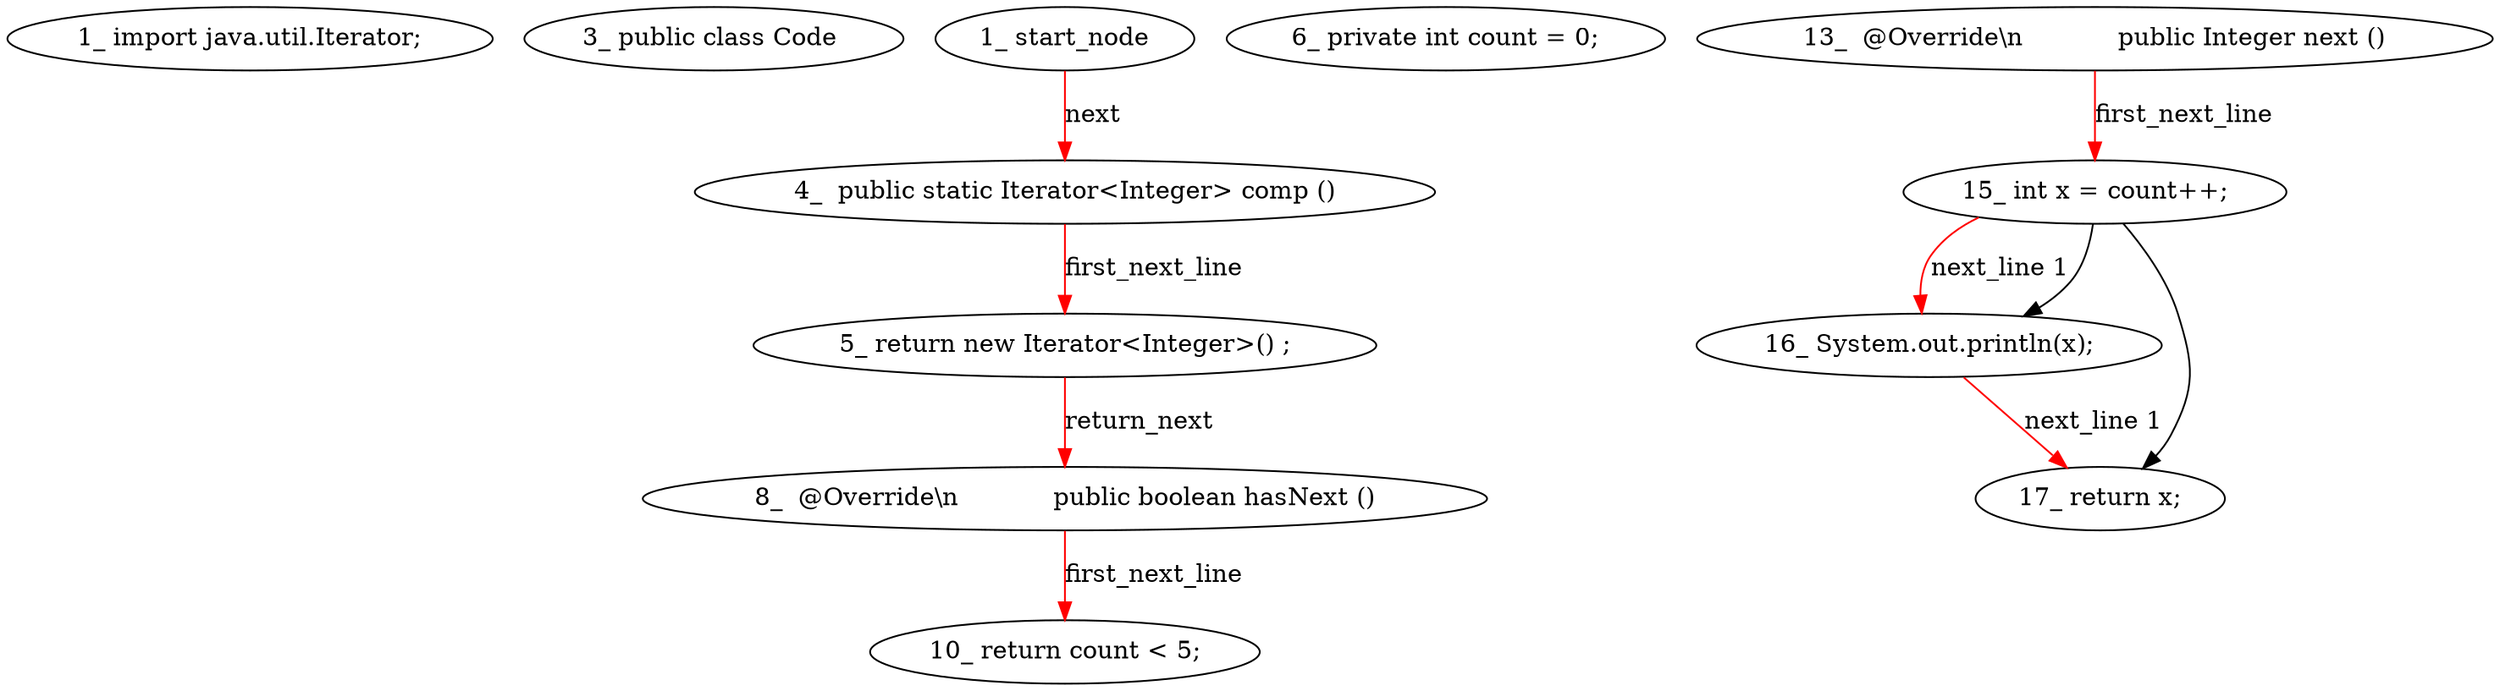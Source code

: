 digraph  {
6 [label="1_\ import\ java\.util\.Iterator;", type_label=expression_statement];
12 [label="3_\ public\ class\ Code\ ", type_label=class_declaration];
16 [label="4_\ \ public\ static\ Iterator<Integer>\ comp\ \(\)", type_label=method_declaration];
25 [label="5_\ return\ new\ Iterator<Integer>\(\)\ ;", type_label=expression_statement];
33 [label="6_\ private\ int\ count\ =\ 0;", type_label=expression_statement];
39 [label="8_\ \ @Override\\n\ \ \ \ \ \ \ \ \ \ \ \ public\ boolean\ hasNext\ \(\)", type_label=method_declaration];
47 [label="10_\ return\ count\ <\ 5;", type_label=return];
51 [label="13_\ \ @Override\\n\ \ \ \ \ \ \ \ \ \ \ \ public\ Integer\ next\ \(\)", type_label=method_declaration];
59 [label="15_\ int\ x\ =\ count\+\+;", type_label=expression_statement];
65 [label="16_\ System\.out\.println\(x\);", type_label=expression_statement];
73 [label="17_\ return\ x;", type_label=return];
1 [label="1_\ start_node", type_label=start];
16 -> 25  [color=red, controlflow_type=first_next_line, edge_type=CFG_edge, key=0, label=first_next_line];
25 -> 39  [color=red, controlflow_type=return_next, edge_type=CFG_edge, key=0, label=return_next];
39 -> 47  [color=red, controlflow_type=first_next_line, edge_type=CFG_edge, key=0, label=first_next_line];
51 -> 59  [color=red, controlflow_type=first_next_line, edge_type=CFG_edge, key=0, label=first_next_line];
59 -> 65  [color=red, controlflow_type="next_line 1", edge_type=CFG_edge, key=0, label="next_line 1"];
59 -> 65  [key=1, used_def=x];
59 -> 73  [key=0, used_def=x];
65 -> 73  [color=red, controlflow_type="next_line 1", edge_type=CFG_edge, key=0, label="next_line 1"];
1 -> 16  [color=red, controlflow_type=next, edge_type=CFG_edge, key=0, label=next];
}
